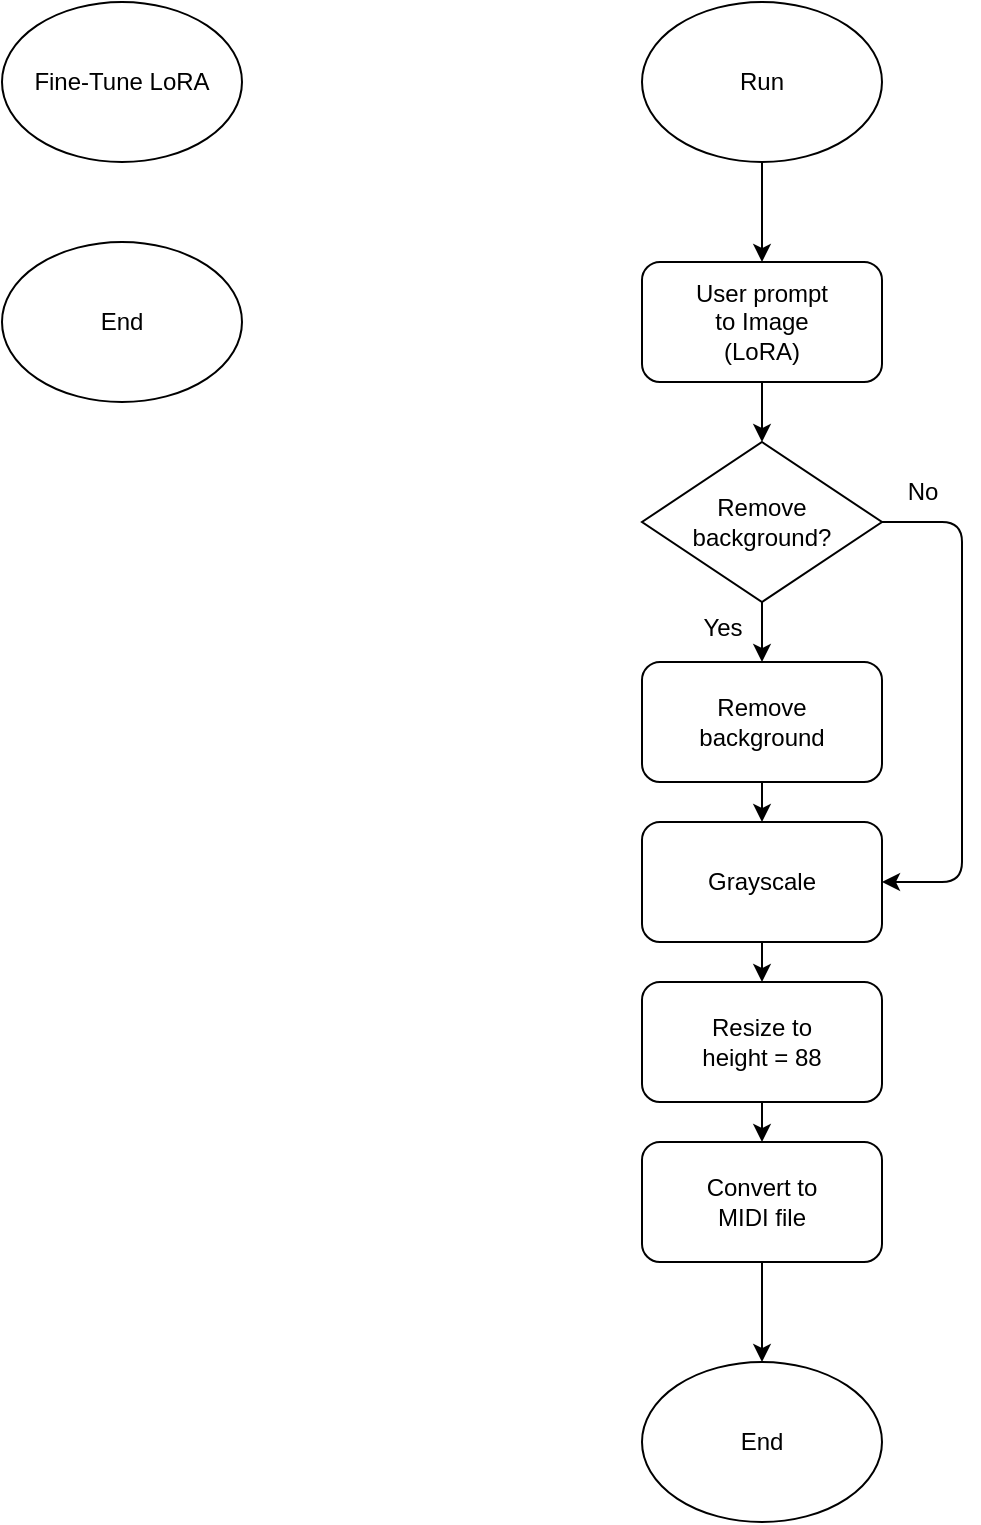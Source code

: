 <mxfile>
    <diagram id="bkNtdu9QP90o7EfJXDvp" name="第1頁">
        <mxGraphModel dx="1216" dy="560" grid="1" gridSize="10" guides="1" tooltips="1" connect="1" arrows="1" fold="1" page="1" pageScale="1" pageWidth="1169" pageHeight="1654" math="0" shadow="0">
            <root>
                <mxCell id="0"/>
                <mxCell id="1" parent="0"/>
                <mxCell id="2" value="Fine-Tune LoRA" style="ellipse;whiteSpace=wrap;html=1;" parent="1" vertex="1">
                    <mxGeometry x="40" y="80" width="120" height="80" as="geometry"/>
                </mxCell>
                <mxCell id="3" value="End" style="ellipse;whiteSpace=wrap;html=1;" parent="1" vertex="1">
                    <mxGeometry x="40" y="200" width="120" height="80" as="geometry"/>
                </mxCell>
                <mxCell id="8" value="" style="edgeStyle=none;html=1;" parent="1" source="4" target="6" edge="1">
                    <mxGeometry relative="1" as="geometry"/>
                </mxCell>
                <mxCell id="4" value="Run" style="ellipse;whiteSpace=wrap;html=1;" parent="1" vertex="1">
                    <mxGeometry x="360" y="80" width="120" height="80" as="geometry"/>
                </mxCell>
                <mxCell id="5" value="End" style="ellipse;whiteSpace=wrap;html=1;" parent="1" vertex="1">
                    <mxGeometry x="360" y="760" width="120" height="80" as="geometry"/>
                </mxCell>
                <mxCell id="9" value="" style="edgeStyle=none;html=1;entryX=0.5;entryY=0;entryDx=0;entryDy=0;" parent="1" source="6" target="10" edge="1">
                    <mxGeometry relative="1" as="geometry">
                        <mxPoint x="420" y="290" as="targetPoint"/>
                    </mxGeometry>
                </mxCell>
                <mxCell id="6" value="User prompt&lt;div&gt;to&amp;nbsp;&lt;span style=&quot;background-color: transparent;&quot;&gt;Image&lt;/span&gt;&lt;/div&gt;&lt;div&gt;&lt;span style=&quot;background-color: transparent;&quot;&gt;(LoRA)&lt;/span&gt;&lt;/div&gt;" style="rounded=1;whiteSpace=wrap;html=1;" parent="1" vertex="1">
                    <mxGeometry x="360" y="210" width="120" height="60" as="geometry"/>
                </mxCell>
                <mxCell id="15" style="edgeStyle=none;html=1;exitX=0.5;exitY=1;exitDx=0;exitDy=0;entryX=0.5;entryY=0;entryDx=0;entryDy=0;" parent="1" source="10" target="11" edge="1">
                    <mxGeometry relative="1" as="geometry"/>
                </mxCell>
                <mxCell id="21" style="edgeStyle=none;html=1;exitX=1;exitY=0.5;exitDx=0;exitDy=0;entryX=1;entryY=0.5;entryDx=0;entryDy=0;" parent="1" source="10" target="12" edge="1">
                    <mxGeometry relative="1" as="geometry">
                        <Array as="points">
                            <mxPoint x="520" y="340"/>
                            <mxPoint x="520" y="520"/>
                        </Array>
                    </mxGeometry>
                </mxCell>
                <mxCell id="10" value="Remove&lt;div&gt;background?&lt;/div&gt;" style="rhombus;whiteSpace=wrap;html=1;" parent="1" vertex="1">
                    <mxGeometry x="360" y="300" width="120" height="80" as="geometry"/>
                </mxCell>
                <mxCell id="16" style="edgeStyle=none;html=1;exitX=0.5;exitY=1;exitDx=0;exitDy=0;entryX=0.5;entryY=0;entryDx=0;entryDy=0;" parent="1" source="11" target="12" edge="1">
                    <mxGeometry relative="1" as="geometry"/>
                </mxCell>
                <mxCell id="11" value="Remove&lt;div&gt;background&lt;/div&gt;" style="rounded=1;whiteSpace=wrap;html=1;" parent="1" vertex="1">
                    <mxGeometry x="360" y="410" width="120" height="60" as="geometry"/>
                </mxCell>
                <mxCell id="17" style="edgeStyle=none;html=1;exitX=0.5;exitY=1;exitDx=0;exitDy=0;entryX=0.5;entryY=0;entryDx=0;entryDy=0;" parent="1" source="12" target="13" edge="1">
                    <mxGeometry relative="1" as="geometry"/>
                </mxCell>
                <mxCell id="12" value="Grayscale" style="rounded=1;whiteSpace=wrap;html=1;" parent="1" vertex="1">
                    <mxGeometry x="360" y="490" width="120" height="60" as="geometry"/>
                </mxCell>
                <mxCell id="19" value="" style="edgeStyle=none;html=1;" parent="1" source="13" target="18" edge="1">
                    <mxGeometry relative="1" as="geometry"/>
                </mxCell>
                <mxCell id="13" value="Resize to&lt;div&gt;height = 88&lt;/div&gt;" style="rounded=1;whiteSpace=wrap;html=1;" parent="1" vertex="1">
                    <mxGeometry x="360" y="570" width="120" height="60" as="geometry"/>
                </mxCell>
                <mxCell id="24" value="" style="edgeStyle=none;html=1;" edge="1" parent="1" source="18" target="5">
                    <mxGeometry relative="1" as="geometry"/>
                </mxCell>
                <mxCell id="18" value="Convert to&lt;div&gt;MIDI file&lt;/div&gt;" style="rounded=1;whiteSpace=wrap;html=1;" parent="1" vertex="1">
                    <mxGeometry x="360" y="650" width="120" height="60" as="geometry"/>
                </mxCell>
                <mxCell id="22" value="Yes" style="text;html=1;align=center;verticalAlign=middle;resizable=0;points=[];autosize=1;strokeColor=none;fillColor=none;" parent="1" vertex="1">
                    <mxGeometry x="380" y="378" width="40" height="30" as="geometry"/>
                </mxCell>
                <mxCell id="23" value="No" style="text;html=1;align=center;verticalAlign=middle;resizable=0;points=[];autosize=1;strokeColor=none;fillColor=none;" parent="1" vertex="1">
                    <mxGeometry x="480" y="310" width="40" height="30" as="geometry"/>
                </mxCell>
            </root>
        </mxGraphModel>
    </diagram>
</mxfile>